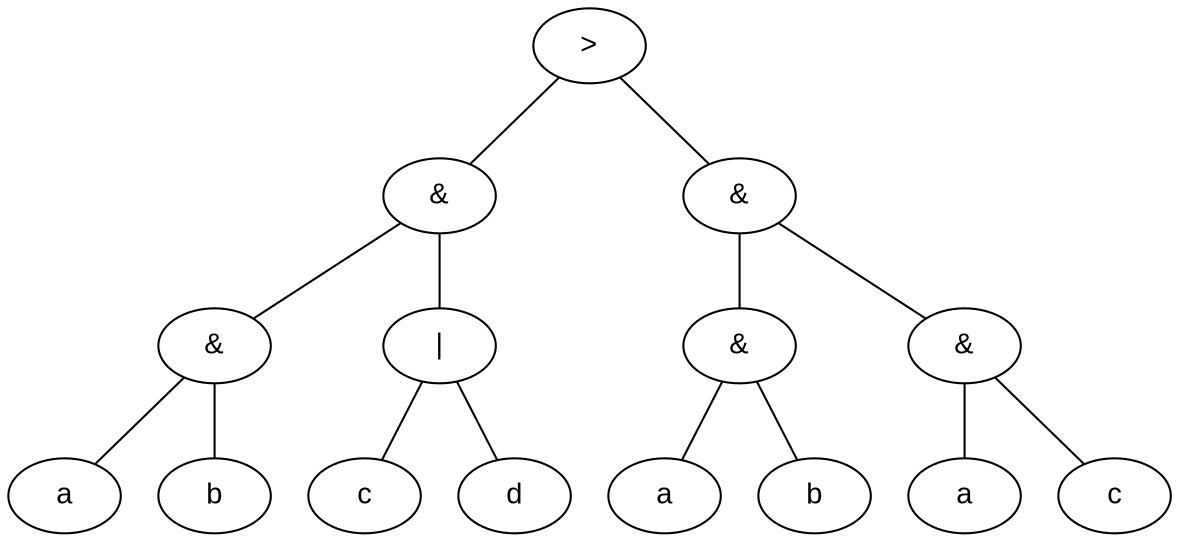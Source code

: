 graph logic {
  node [ fontname = "Arial" ]
  node1 [label = ">"]
  node1 -- node2
  node1 -- node3
  node1 [label = ">"]
  node2 -- node4
  node2 -- node5
  node2 [label = "&"]
  node4 -- node8
  node4 -- node9
  node4 [label = "&"]
  node8 [label = "a"]
  node9 [label = "b"]
  node5 -- node10
  node5 -- node11
  node5 [label = "|"]
  node10 [label = "c"]
  node11 [label = "d"]
  node3 -- node6
  node3 -- node7
  node3 [label = "&"]
  node6 -- node12
  node6 -- node13
  node6 [label = "&"]
  node12 [label = "a"]
  node13 [label = "b"]
  node7 -- node14
  node7 -- node15
  node7 [label = "&"]
  node14 [label = "a"]
  node15 [label = "c"]

}
